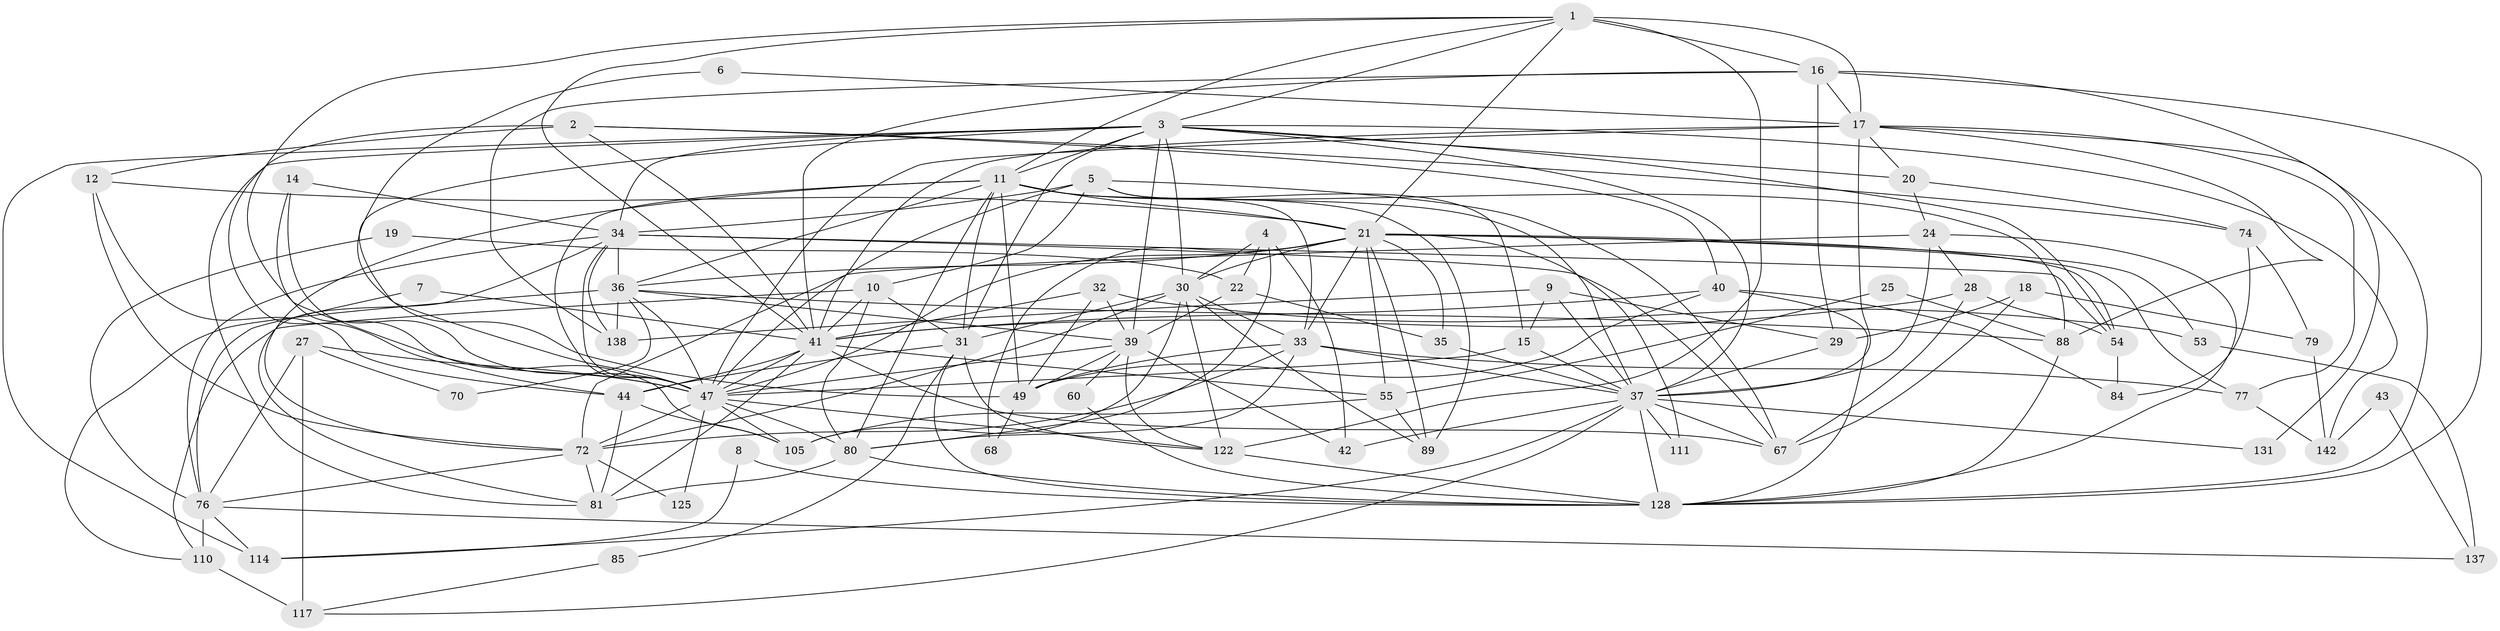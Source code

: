 // original degree distribution, {6: 0.08333333333333333, 5: 0.2222222222222222, 3: 0.2013888888888889, 2: 0.1597222222222222, 4: 0.2916666666666667, 7: 0.034722222222222224, 8: 0.006944444444444444}
// Generated by graph-tools (version 1.1) at 2025/14/03/09/25 04:14:52]
// undirected, 72 vertices, 200 edges
graph export_dot {
graph [start="1"]
  node [color=gray90,style=filled];
  1 [super="+109"];
  2;
  3 [super="+121+120+63"];
  4;
  5 [super="+13+82+126"];
  6;
  7;
  8;
  9 [super="+130"];
  10;
  11 [super="+132+90+65+59+91+92"];
  12 [super="+50"];
  14;
  15;
  16 [super="+101"];
  17 [super="+26+99"];
  18;
  19;
  20;
  21 [super="+23+102+141"];
  22;
  24 [super="+66"];
  25;
  27;
  28 [super="+75"];
  29;
  30 [super="+86+62"];
  31 [super="+38"];
  32;
  33 [super="+73"];
  34 [super="+134+58"];
  35;
  36 [super="+139+78"];
  37 [super="+69+103+46"];
  39 [super="+45+106+57"];
  40 [super="+83+144"];
  41 [super="+51"];
  42;
  43;
  44 [super="+143"];
  47 [super="+71+64+52"];
  49 [super="+97+93+56"];
  53;
  54 [super="+136"];
  55 [super="+108"];
  60;
  67 [super="+87"];
  68;
  70;
  72 [super="+98"];
  74;
  76 [super="+115"];
  77;
  79;
  80 [super="+129+119"];
  81 [super="+124"];
  84;
  85;
  88;
  89;
  105;
  110 [super="+123"];
  111;
  114;
  117;
  122;
  125;
  128 [super="+133"];
  131;
  137;
  138;
  142;
  1 -- 3;
  1 -- 11;
  1 -- 17;
  1 -- 16;
  1 -- 122;
  1 -- 21;
  1 -- 41;
  1 -- 47;
  2 -- 74;
  2 -- 44;
  2 -- 12;
  2 -- 40;
  2 -- 41;
  3 -- 37;
  3 -- 114;
  3 -- 20;
  3 -- 142;
  3 -- 81;
  3 -- 39;
  3 -- 11;
  3 -- 30;
  3 -- 34;
  3 -- 54;
  3 -- 31;
  3 -- 47;
  4 -- 22;
  4 -- 80 [weight=2];
  4 -- 42;
  4 -- 30;
  5 -- 47;
  5 -- 34 [weight=2];
  5 -- 67;
  5 -- 10;
  5 -- 15;
  5 -- 33;
  6 -- 17;
  6 -- 49;
  7 -- 76;
  7 -- 41;
  8 -- 128;
  8 -- 114;
  9 -- 15;
  9 -- 29;
  9 -- 138;
  9 -- 37 [weight=2];
  10 -- 31;
  10 -- 110;
  10 -- 80;
  10 -- 41;
  11 -- 88;
  11 -- 89;
  11 -- 37;
  11 -- 36;
  11 -- 21 [weight=2];
  11 -- 31;
  11 -- 80;
  11 -- 49;
  11 -- 72;
  11 -- 47 [weight=2];
  12 -- 72;
  12 -- 44;
  12 -- 21;
  14 -- 47;
  14 -- 105;
  14 -- 34;
  15 -- 37;
  15 -- 47;
  16 -- 29;
  16 -- 128;
  16 -- 17;
  16 -- 131;
  16 -- 41;
  16 -- 138;
  17 -- 128;
  17 -- 20;
  17 -- 77;
  17 -- 88;
  17 -- 47;
  17 -- 37;
  17 -- 41;
  18 -- 29;
  18 -- 67;
  18 -- 79;
  19 -- 22;
  19 -- 76;
  20 -- 74;
  20 -- 24;
  21 -- 53;
  21 -- 54;
  21 -- 30;
  21 -- 55;
  21 -- 89;
  21 -- 77;
  21 -- 68;
  21 -- 111;
  21 -- 35;
  21 -- 47 [weight=2];
  21 -- 36;
  21 -- 33;
  22 -- 35;
  22 -- 39 [weight=2];
  24 -- 128;
  24 -- 37;
  24 -- 28;
  24 -- 72;
  25 -- 88;
  25 -- 55;
  27 -- 117;
  27 -- 76;
  27 -- 70;
  27 -- 47;
  28 -- 67;
  28 -- 54;
  28 -- 41;
  29 -- 37;
  30 -- 33;
  30 -- 105;
  30 -- 89;
  30 -- 122;
  30 -- 31;
  30 -- 72;
  31 -- 128;
  31 -- 85;
  31 -- 122;
  31 -- 44;
  32 -- 53;
  32 -- 39;
  32 -- 49;
  32 -- 41;
  33 -- 49;
  33 -- 77;
  33 -- 80;
  33 -- 37;
  33 -- 72;
  34 -- 138;
  34 -- 76;
  34 -- 81;
  34 -- 36;
  34 -- 54;
  34 -- 67;
  34 -- 47;
  35 -- 37;
  36 -- 70;
  36 -- 138;
  36 -- 88;
  36 -- 110;
  36 -- 47;
  36 -- 39;
  37 -- 128;
  37 -- 114;
  37 -- 131;
  37 -- 117;
  37 -- 42;
  37 -- 111;
  37 -- 67;
  39 -- 122;
  39 -- 60;
  39 -- 49 [weight=2];
  39 -- 42;
  39 -- 47;
  40 -- 49 [weight=2];
  40 -- 84;
  40 -- 128 [weight=2];
  40 -- 41 [weight=2];
  41 -- 44;
  41 -- 67;
  41 -- 47;
  41 -- 81;
  41 -- 55;
  43 -- 142;
  43 -- 137;
  44 -- 105;
  44 -- 81;
  47 -- 122;
  47 -- 80;
  47 -- 72;
  47 -- 105;
  47 -- 125;
  49 -- 68;
  53 -- 137;
  54 -- 84;
  55 -- 105;
  55 -- 89;
  60 -- 128;
  72 -- 81;
  72 -- 125;
  72 -- 76;
  74 -- 79;
  74 -- 84;
  76 -- 137;
  76 -- 110;
  76 -- 114;
  77 -- 142;
  79 -- 142;
  80 -- 128;
  80 -- 81;
  85 -- 117;
  88 -- 128;
  110 -- 117 [weight=2];
  122 -- 128;
}
